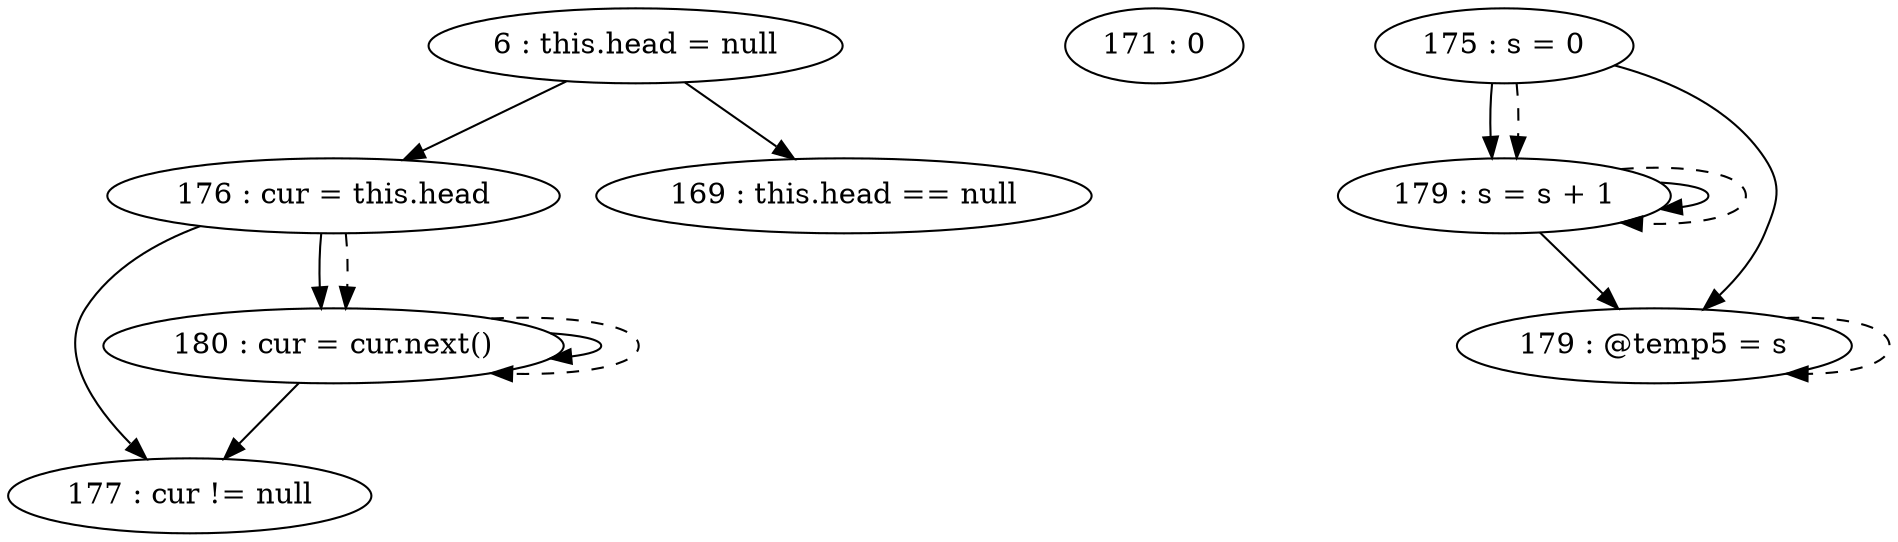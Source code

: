 digraph G {
"6 : this.head = null"
"6 : this.head = null" -> "176 : cur = this.head"
"6 : this.head = null" -> "169 : this.head == null"
"169 : this.head == null"
"171 : 0"
"175 : s = 0"
"175 : s = 0" -> "179 : s = s + 1"
"175 : s = 0" -> "179 : @temp5 = s"
"175 : s = 0" -> "179 : s = s + 1" [style=dashed]
"176 : cur = this.head"
"176 : cur = this.head" -> "177 : cur != null"
"176 : cur = this.head" -> "180 : cur = cur.next()"
"176 : cur = this.head" -> "180 : cur = cur.next()" [style=dashed]
"177 : cur != null"
"179 : @temp5 = s"
"179 : @temp5 = s" -> "179 : @temp5 = s" [style=dashed]
"179 : s = s + 1"
"179 : s = s + 1" -> "179 : s = s + 1"
"179 : s = s + 1" -> "179 : @temp5 = s"
"179 : s = s + 1" -> "179 : s = s + 1" [style=dashed]
"180 : cur = cur.next()"
"180 : cur = cur.next()" -> "180 : cur = cur.next()"
"180 : cur = cur.next()" -> "177 : cur != null"
"180 : cur = cur.next()" -> "180 : cur = cur.next()" [style=dashed]
"177 : cur != null"
}
